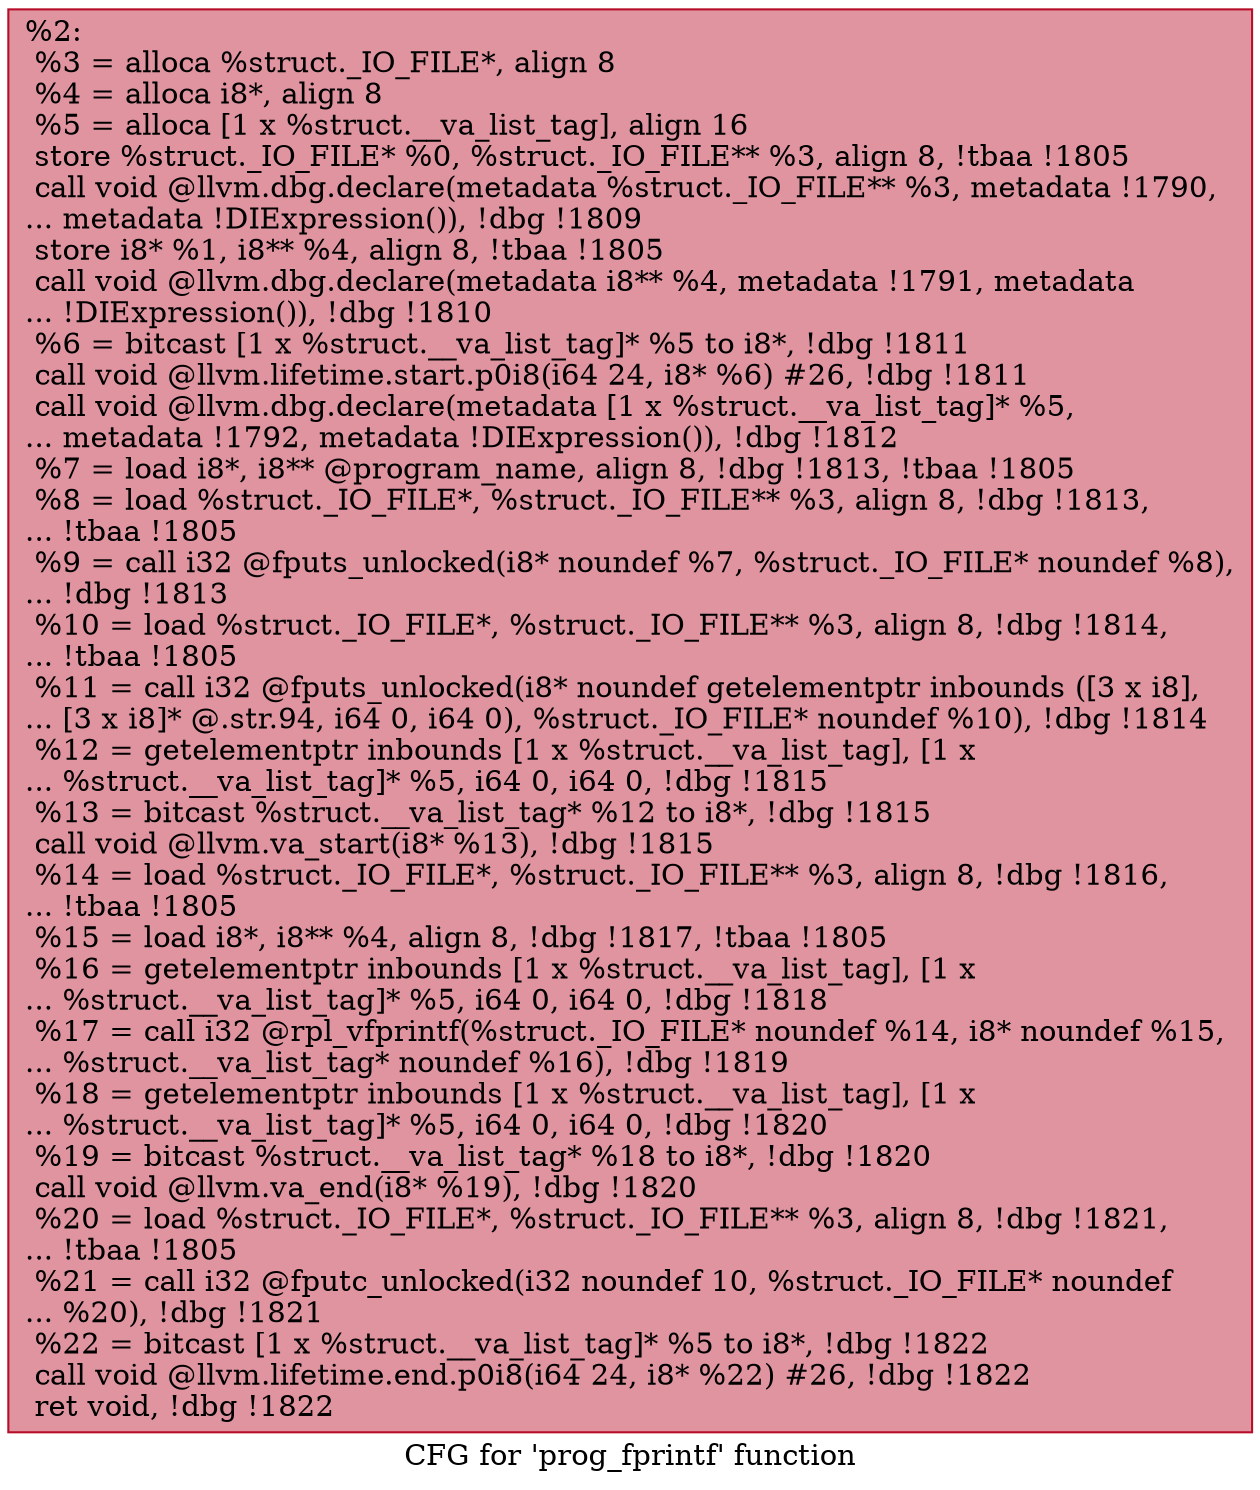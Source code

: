 digraph "CFG for 'prog_fprintf' function" {
	label="CFG for 'prog_fprintf' function";

	Node0x16bef70 [shape=record,color="#b70d28ff", style=filled, fillcolor="#b70d2870",label="{%2:\l  %3 = alloca %struct._IO_FILE*, align 8\l  %4 = alloca i8*, align 8\l  %5 = alloca [1 x %struct.__va_list_tag], align 16\l  store %struct._IO_FILE* %0, %struct._IO_FILE** %3, align 8, !tbaa !1805\l  call void @llvm.dbg.declare(metadata %struct._IO_FILE** %3, metadata !1790,\l... metadata !DIExpression()), !dbg !1809\l  store i8* %1, i8** %4, align 8, !tbaa !1805\l  call void @llvm.dbg.declare(metadata i8** %4, metadata !1791, metadata\l... !DIExpression()), !dbg !1810\l  %6 = bitcast [1 x %struct.__va_list_tag]* %5 to i8*, !dbg !1811\l  call void @llvm.lifetime.start.p0i8(i64 24, i8* %6) #26, !dbg !1811\l  call void @llvm.dbg.declare(metadata [1 x %struct.__va_list_tag]* %5,\l... metadata !1792, metadata !DIExpression()), !dbg !1812\l  %7 = load i8*, i8** @program_name, align 8, !dbg !1813, !tbaa !1805\l  %8 = load %struct._IO_FILE*, %struct._IO_FILE** %3, align 8, !dbg !1813,\l... !tbaa !1805\l  %9 = call i32 @fputs_unlocked(i8* noundef %7, %struct._IO_FILE* noundef %8),\l... !dbg !1813\l  %10 = load %struct._IO_FILE*, %struct._IO_FILE** %3, align 8, !dbg !1814,\l... !tbaa !1805\l  %11 = call i32 @fputs_unlocked(i8* noundef getelementptr inbounds ([3 x i8],\l... [3 x i8]* @.str.94, i64 0, i64 0), %struct._IO_FILE* noundef %10), !dbg !1814\l  %12 = getelementptr inbounds [1 x %struct.__va_list_tag], [1 x\l... %struct.__va_list_tag]* %5, i64 0, i64 0, !dbg !1815\l  %13 = bitcast %struct.__va_list_tag* %12 to i8*, !dbg !1815\l  call void @llvm.va_start(i8* %13), !dbg !1815\l  %14 = load %struct._IO_FILE*, %struct._IO_FILE** %3, align 8, !dbg !1816,\l... !tbaa !1805\l  %15 = load i8*, i8** %4, align 8, !dbg !1817, !tbaa !1805\l  %16 = getelementptr inbounds [1 x %struct.__va_list_tag], [1 x\l... %struct.__va_list_tag]* %5, i64 0, i64 0, !dbg !1818\l  %17 = call i32 @rpl_vfprintf(%struct._IO_FILE* noundef %14, i8* noundef %15,\l... %struct.__va_list_tag* noundef %16), !dbg !1819\l  %18 = getelementptr inbounds [1 x %struct.__va_list_tag], [1 x\l... %struct.__va_list_tag]* %5, i64 0, i64 0, !dbg !1820\l  %19 = bitcast %struct.__va_list_tag* %18 to i8*, !dbg !1820\l  call void @llvm.va_end(i8* %19), !dbg !1820\l  %20 = load %struct._IO_FILE*, %struct._IO_FILE** %3, align 8, !dbg !1821,\l... !tbaa !1805\l  %21 = call i32 @fputc_unlocked(i32 noundef 10, %struct._IO_FILE* noundef\l... %20), !dbg !1821\l  %22 = bitcast [1 x %struct.__va_list_tag]* %5 to i8*, !dbg !1822\l  call void @llvm.lifetime.end.p0i8(i64 24, i8* %22) #26, !dbg !1822\l  ret void, !dbg !1822\l}"];
}
